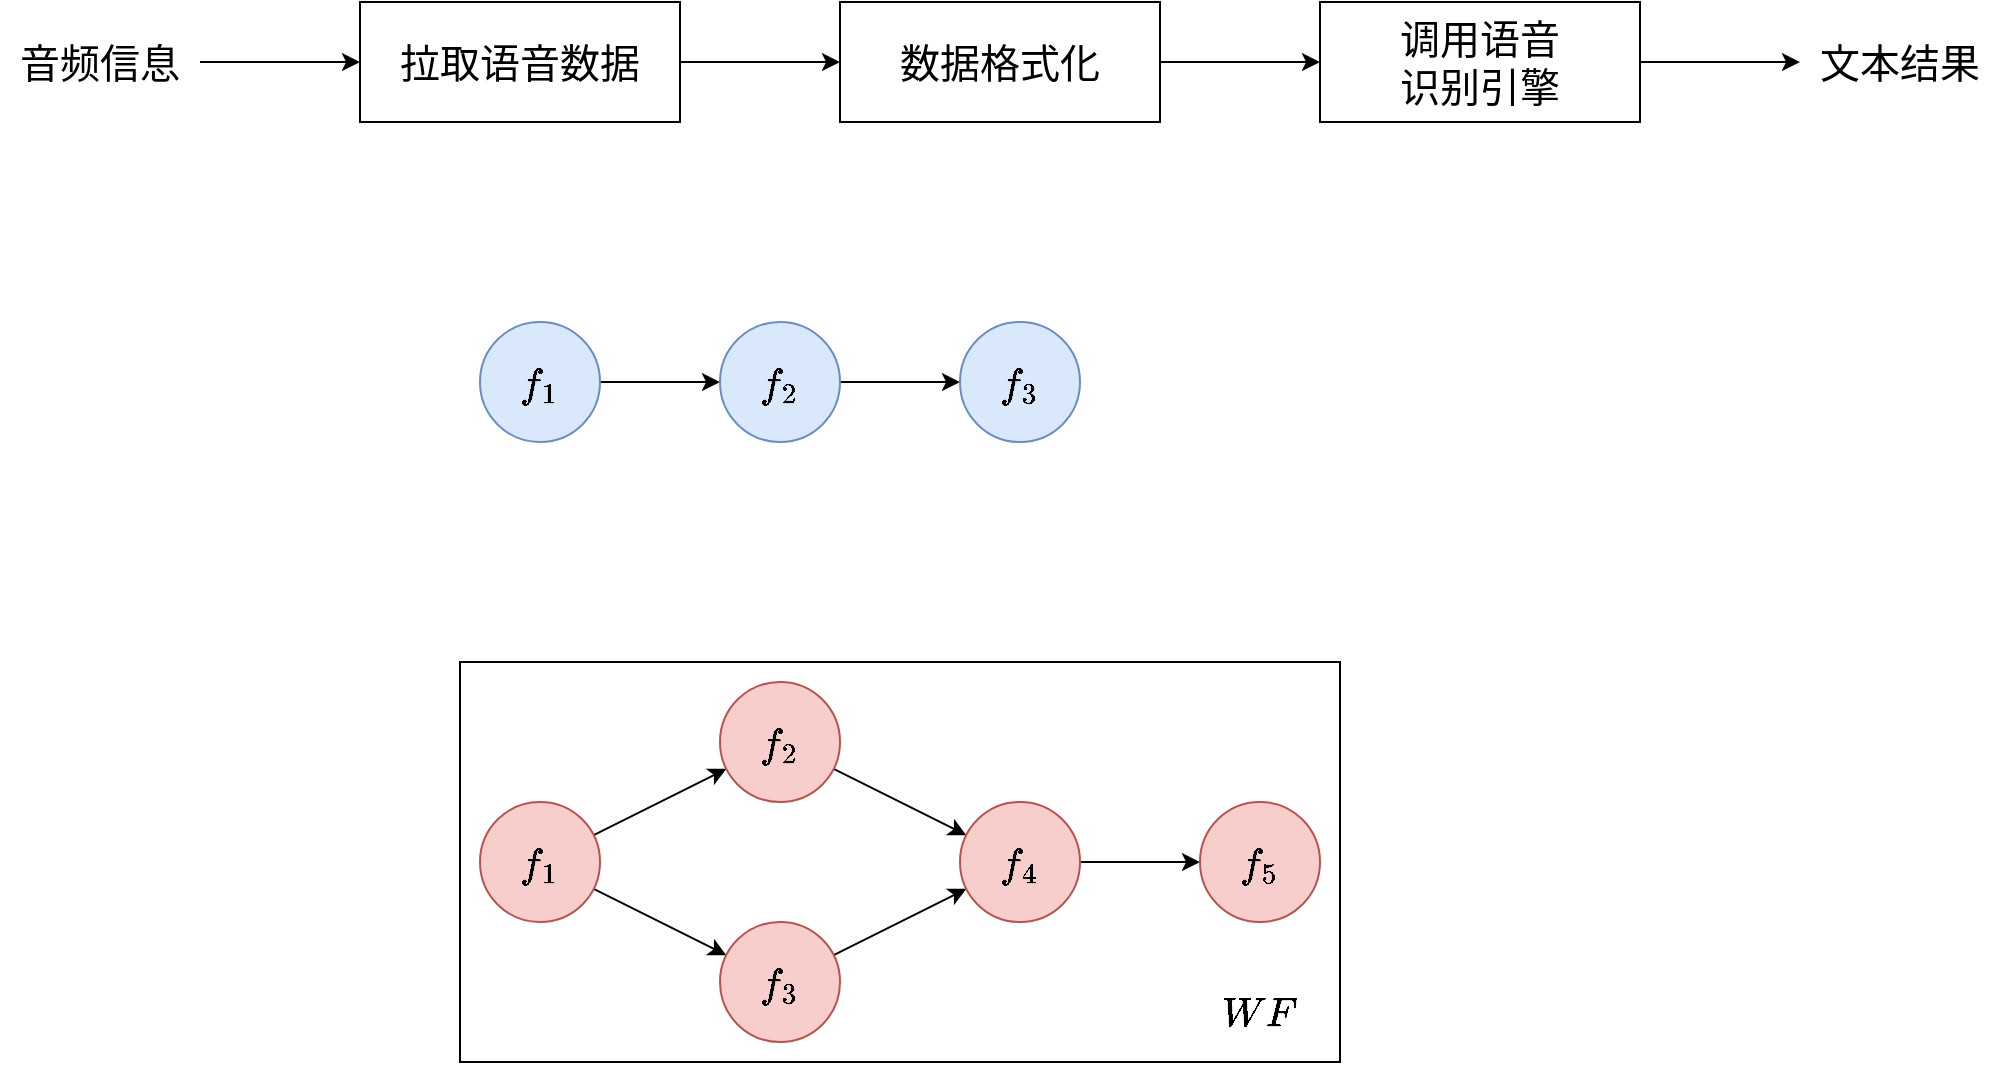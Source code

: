 <mxfile version="24.7.17">
  <diagram name="第 1 页" id="dU6AHeaaaQLUMFyGTMJD">
    <mxGraphModel dx="2474" dy="1196" grid="1" gridSize="10" guides="1" tooltips="1" connect="1" arrows="1" fold="1" page="0" pageScale="1" pageWidth="1169" pageHeight="827" math="1" shadow="0">
      <root>
        <mxCell id="0" />
        <mxCell id="1" parent="0" />
        <mxCell id="jE0ygbh70ySa5CUfQvLE-28" value="" style="rounded=0;whiteSpace=wrap;html=1;fontFamily=Helvetica;fontSize=11;fontColor=default;labelBackgroundColor=default;fillColor=none;" vertex="1" parent="1">
          <mxGeometry x="150" y="330" width="440" height="200" as="geometry" />
        </mxCell>
        <mxCell id="jE0ygbh70ySa5CUfQvLE-7" value="" style="edgeStyle=orthogonalEdgeStyle;rounded=0;orthogonalLoop=1;jettySize=auto;html=1;" edge="1" parent="1" source="jE0ygbh70ySa5CUfQvLE-1" target="jE0ygbh70ySa5CUfQvLE-2">
          <mxGeometry relative="1" as="geometry" />
        </mxCell>
        <mxCell id="jE0ygbh70ySa5CUfQvLE-1" value="拉取语音数据" style="rounded=0;whiteSpace=wrap;html=1;fontFamily=HarmonyOS Sans SC;fontSize=20;" vertex="1" parent="1">
          <mxGeometry x="100" width="160" height="60" as="geometry" />
        </mxCell>
        <mxCell id="jE0ygbh70ySa5CUfQvLE-8" value="" style="edgeStyle=orthogonalEdgeStyle;rounded=0;orthogonalLoop=1;jettySize=auto;html=1;" edge="1" parent="1" source="jE0ygbh70ySa5CUfQvLE-2" target="jE0ygbh70ySa5CUfQvLE-3">
          <mxGeometry relative="1" as="geometry" />
        </mxCell>
        <mxCell id="jE0ygbh70ySa5CUfQvLE-2" value="数据格式化" style="rounded=0;whiteSpace=wrap;html=1;fontFamily=HarmonyOS Sans SC;fontSize=20;" vertex="1" parent="1">
          <mxGeometry x="340" width="160" height="60" as="geometry" />
        </mxCell>
        <mxCell id="jE0ygbh70ySa5CUfQvLE-9" value="" style="edgeStyle=orthogonalEdgeStyle;rounded=0;orthogonalLoop=1;jettySize=auto;html=1;" edge="1" parent="1" source="jE0ygbh70ySa5CUfQvLE-3" target="jE0ygbh70ySa5CUfQvLE-4">
          <mxGeometry relative="1" as="geometry" />
        </mxCell>
        <mxCell id="jE0ygbh70ySa5CUfQvLE-3" value="调用语音&lt;div&gt;识别引擎&lt;/div&gt;" style="rounded=0;whiteSpace=wrap;html=1;fontFamily=HarmonyOS Sans SC;fontSize=20;" vertex="1" parent="1">
          <mxGeometry x="580" width="160" height="60" as="geometry" />
        </mxCell>
        <mxCell id="jE0ygbh70ySa5CUfQvLE-4" value="文本结果" style="rounded=0;whiteSpace=wrap;html=1;fontFamily=HarmonyOS Sans SC;fontSize=20;fillColor=none;strokeColor=none;" vertex="1" parent="1">
          <mxGeometry x="820" width="100" height="60" as="geometry" />
        </mxCell>
        <mxCell id="jE0ygbh70ySa5CUfQvLE-6" value="" style="edgeStyle=orthogonalEdgeStyle;rounded=0;orthogonalLoop=1;jettySize=auto;html=1;" edge="1" parent="1" source="jE0ygbh70ySa5CUfQvLE-5" target="jE0ygbh70ySa5CUfQvLE-1">
          <mxGeometry relative="1" as="geometry" />
        </mxCell>
        <mxCell id="jE0ygbh70ySa5CUfQvLE-5" value="音频信息" style="rounded=0;whiteSpace=wrap;html=1;fontFamily=HarmonyOS Sans SC;fontSize=20;fillColor=none;strokeColor=none;" vertex="1" parent="1">
          <mxGeometry x="-80" width="100" height="60" as="geometry" />
        </mxCell>
        <mxCell id="jE0ygbh70ySa5CUfQvLE-20" value="" style="edgeStyle=orthogonalEdgeStyle;rounded=0;orthogonalLoop=1;jettySize=auto;html=1;" edge="1" parent="1" source="jE0ygbh70ySa5CUfQvLE-10" target="jE0ygbh70ySa5CUfQvLE-13">
          <mxGeometry relative="1" as="geometry" />
        </mxCell>
        <mxCell id="jE0ygbh70ySa5CUfQvLE-10" value="\(f_1\)" style="ellipse;whiteSpace=wrap;html=1;aspect=fixed;fontFamily=HarmonyOS Sans SC;fontSize=20;fillColor=#dae8fc;strokeColor=#6c8ebf;" vertex="1" parent="1">
          <mxGeometry x="160" y="160" width="60" height="60" as="geometry" />
        </mxCell>
        <mxCell id="jE0ygbh70ySa5CUfQvLE-21" value="" style="edgeStyle=orthogonalEdgeStyle;rounded=0;orthogonalLoop=1;jettySize=auto;html=1;" edge="1" parent="1" source="jE0ygbh70ySa5CUfQvLE-13" target="jE0ygbh70ySa5CUfQvLE-14">
          <mxGeometry relative="1" as="geometry" />
        </mxCell>
        <mxCell id="jE0ygbh70ySa5CUfQvLE-13" value="\(f_2\)" style="ellipse;whiteSpace=wrap;html=1;aspect=fixed;fontFamily=HarmonyOS Sans SC;fontSize=20;fillColor=#dae8fc;strokeColor=#6c8ebf;" vertex="1" parent="1">
          <mxGeometry x="280" y="160" width="60" height="60" as="geometry" />
        </mxCell>
        <mxCell id="jE0ygbh70ySa5CUfQvLE-14" value="\(f_3\)" style="ellipse;whiteSpace=wrap;html=1;aspect=fixed;fontFamily=HarmonyOS Sans SC;fontSize=20;fillColor=#dae8fc;strokeColor=#6c8ebf;" vertex="1" parent="1">
          <mxGeometry x="400" y="160" width="60" height="60" as="geometry" />
        </mxCell>
        <mxCell id="jE0ygbh70ySa5CUfQvLE-22" style="rounded=0;orthogonalLoop=1;jettySize=auto;html=1;" edge="1" parent="1" source="jE0ygbh70ySa5CUfQvLE-15" target="jE0ygbh70ySa5CUfQvLE-17">
          <mxGeometry relative="1" as="geometry" />
        </mxCell>
        <mxCell id="jE0ygbh70ySa5CUfQvLE-24" style="edgeStyle=none;shape=connector;rounded=0;orthogonalLoop=1;jettySize=auto;html=1;strokeColor=default;align=center;verticalAlign=middle;fontFamily=Helvetica;fontSize=11;fontColor=default;labelBackgroundColor=default;endArrow=classic;" edge="1" parent="1" source="jE0ygbh70ySa5CUfQvLE-15" target="jE0ygbh70ySa5CUfQvLE-16">
          <mxGeometry relative="1" as="geometry" />
        </mxCell>
        <mxCell id="jE0ygbh70ySa5CUfQvLE-15" value="\(f_1\)" style="ellipse;whiteSpace=wrap;html=1;aspect=fixed;fontFamily=HarmonyOS Sans SC;fontSize=20;fillColor=#f8cecc;strokeColor=#b85450;" vertex="1" parent="1">
          <mxGeometry x="160" y="400" width="60" height="60" as="geometry" />
        </mxCell>
        <mxCell id="jE0ygbh70ySa5CUfQvLE-26" style="edgeStyle=none;shape=connector;rounded=0;orthogonalLoop=1;jettySize=auto;html=1;strokeColor=default;align=center;verticalAlign=middle;fontFamily=Helvetica;fontSize=11;fontColor=default;labelBackgroundColor=default;endArrow=classic;" edge="1" parent="1" source="jE0ygbh70ySa5CUfQvLE-16" target="jE0ygbh70ySa5CUfQvLE-18">
          <mxGeometry relative="1" as="geometry" />
        </mxCell>
        <mxCell id="jE0ygbh70ySa5CUfQvLE-16" value="\(f_3\)" style="ellipse;whiteSpace=wrap;html=1;aspect=fixed;fontFamily=HarmonyOS Sans SC;fontSize=20;fillColor=#f8cecc;strokeColor=#b85450;" vertex="1" parent="1">
          <mxGeometry x="280" y="460" width="60" height="60" as="geometry" />
        </mxCell>
        <mxCell id="jE0ygbh70ySa5CUfQvLE-25" style="edgeStyle=none;shape=connector;rounded=0;orthogonalLoop=1;jettySize=auto;html=1;strokeColor=default;align=center;verticalAlign=middle;fontFamily=Helvetica;fontSize=11;fontColor=default;labelBackgroundColor=default;endArrow=classic;" edge="1" parent="1" source="jE0ygbh70ySa5CUfQvLE-17" target="jE0ygbh70ySa5CUfQvLE-18">
          <mxGeometry relative="1" as="geometry" />
        </mxCell>
        <mxCell id="jE0ygbh70ySa5CUfQvLE-17" value="\(f_2\)" style="ellipse;whiteSpace=wrap;html=1;aspect=fixed;fontFamily=HarmonyOS Sans SC;fontSize=20;fillColor=#f8cecc;strokeColor=#b85450;" vertex="1" parent="1">
          <mxGeometry x="280" y="340" width="60" height="60" as="geometry" />
        </mxCell>
        <mxCell id="jE0ygbh70ySa5CUfQvLE-27" style="edgeStyle=none;shape=connector;rounded=0;orthogonalLoop=1;jettySize=auto;html=1;strokeColor=default;align=center;verticalAlign=middle;fontFamily=Helvetica;fontSize=11;fontColor=default;labelBackgroundColor=default;endArrow=classic;" edge="1" parent="1" source="jE0ygbh70ySa5CUfQvLE-18" target="jE0ygbh70ySa5CUfQvLE-19">
          <mxGeometry relative="1" as="geometry" />
        </mxCell>
        <mxCell id="jE0ygbh70ySa5CUfQvLE-18" value="\(f_4\)" style="ellipse;whiteSpace=wrap;html=1;aspect=fixed;fontFamily=HarmonyOS Sans SC;fontSize=20;fillColor=#f8cecc;strokeColor=#b85450;" vertex="1" parent="1">
          <mxGeometry x="400" y="400" width="60" height="60" as="geometry" />
        </mxCell>
        <mxCell id="jE0ygbh70ySa5CUfQvLE-19" value="\(f_5\)" style="ellipse;whiteSpace=wrap;html=1;aspect=fixed;fontFamily=HarmonyOS Sans SC;fontSize=20;fillColor=#f8cecc;strokeColor=#b85450;" vertex="1" parent="1">
          <mxGeometry x="520" y="400" width="60" height="60" as="geometry" />
        </mxCell>
        <mxCell id="jE0ygbh70ySa5CUfQvLE-29" value="\(WF\)" style="text;html=1;align=center;verticalAlign=middle;whiteSpace=wrap;rounded=0;fontFamily=HarmonyOS Sans SC;fontSize=20;fontColor=default;labelBackgroundColor=default;" vertex="1" parent="1">
          <mxGeometry x="520" y="490" width="60" height="30" as="geometry" />
        </mxCell>
      </root>
    </mxGraphModel>
  </diagram>
</mxfile>
